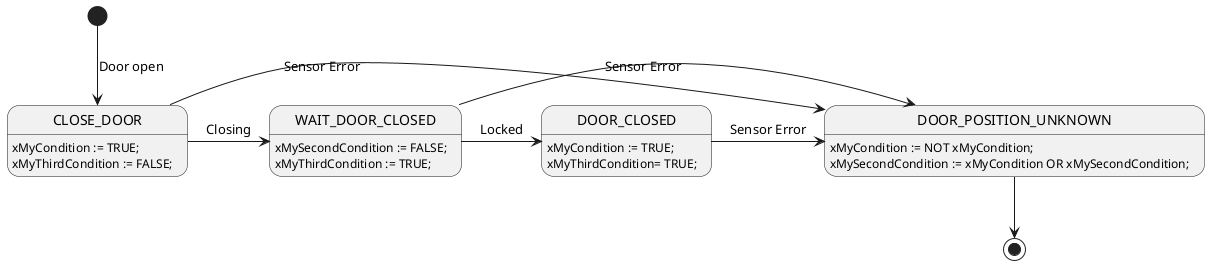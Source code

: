 @startuml

[*] --> CLOSE_DOOR : Door open
CLOSE_DOOR : xMyCondition := TRUE; 
CLOSE_DOOR : xMyThirdCondition := FALSE; 
CLOSE_DOOR -> WAIT_DOOR_CLOSED : Closing 
WAIT_DOOR_CLOSED : xMySecondCondition := FALSE; 
WAIT_DOOR_CLOSED : xMyThirdCondition := TRUE; 
WAIT_DOOR_CLOSED -> DOOR_CLOSED : Locked
DOOR_CLOSED : xMyCondition := TRUE; 
DOOR_CLOSED : xMyThirdCondition= TRUE; 
CLOSE_DOOR -> DOOR_POSITION_UNKNOWN : Sensor Error
WAIT_DOOR_CLOSED -> DOOR_POSITION_UNKNOWN : Sensor Error
DOOR_CLOSED -> DOOR_POSITION_UNKNOWN : Sensor Error
DOOR_POSITION_UNKNOWN : xMyCondition := NOT xMyCondition; 
DOOR_POSITION_UNKNOWN : xMySecondCondition := xMyCondition OR xMySecondCondition; 
DOOR_POSITION_UNKNOWN --> [*]
@enduml
